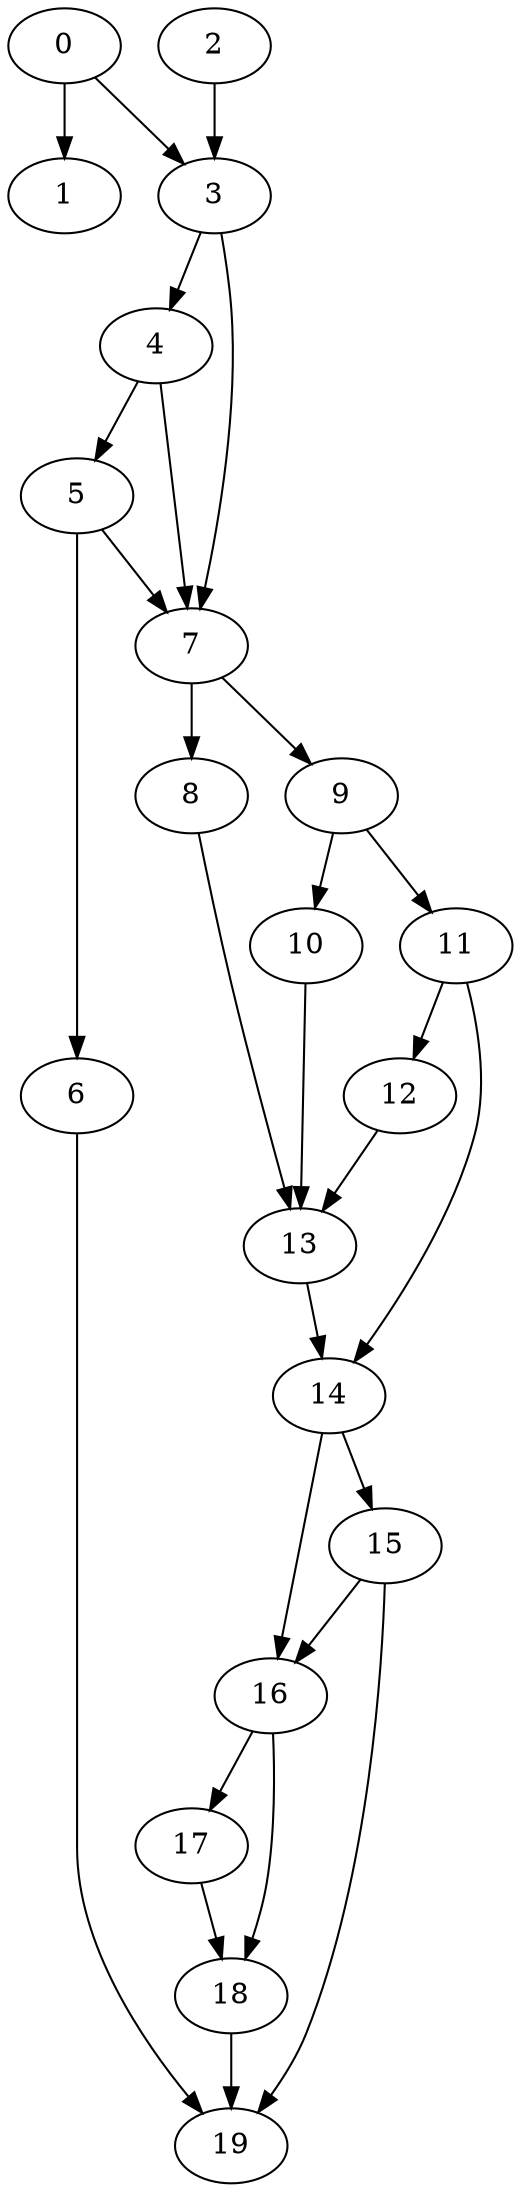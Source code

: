 digraph {
	0
	1
	2
	3
	4
	5
	6
	7
	8
	9
	10
	11
	12
	13
	14
	15
	16
	17
	18
	19
	8 -> 13
	10 -> 13
	12 -> 13
	0 -> 1
	3 -> 4
	3 -> 7
	4 -> 7
	5 -> 7
	9 -> 10
	11 -> 12
	14 -> 16
	15 -> 16
	16 -> 18
	17 -> 18
	6 -> 19
	15 -> 19
	18 -> 19
	13 -> 14
	11 -> 14
	16 -> 17
	0 -> 3
	2 -> 3
	7 -> 9
	9 -> 11
	14 -> 15
	4 -> 5
	5 -> 6
	7 -> 8
}
